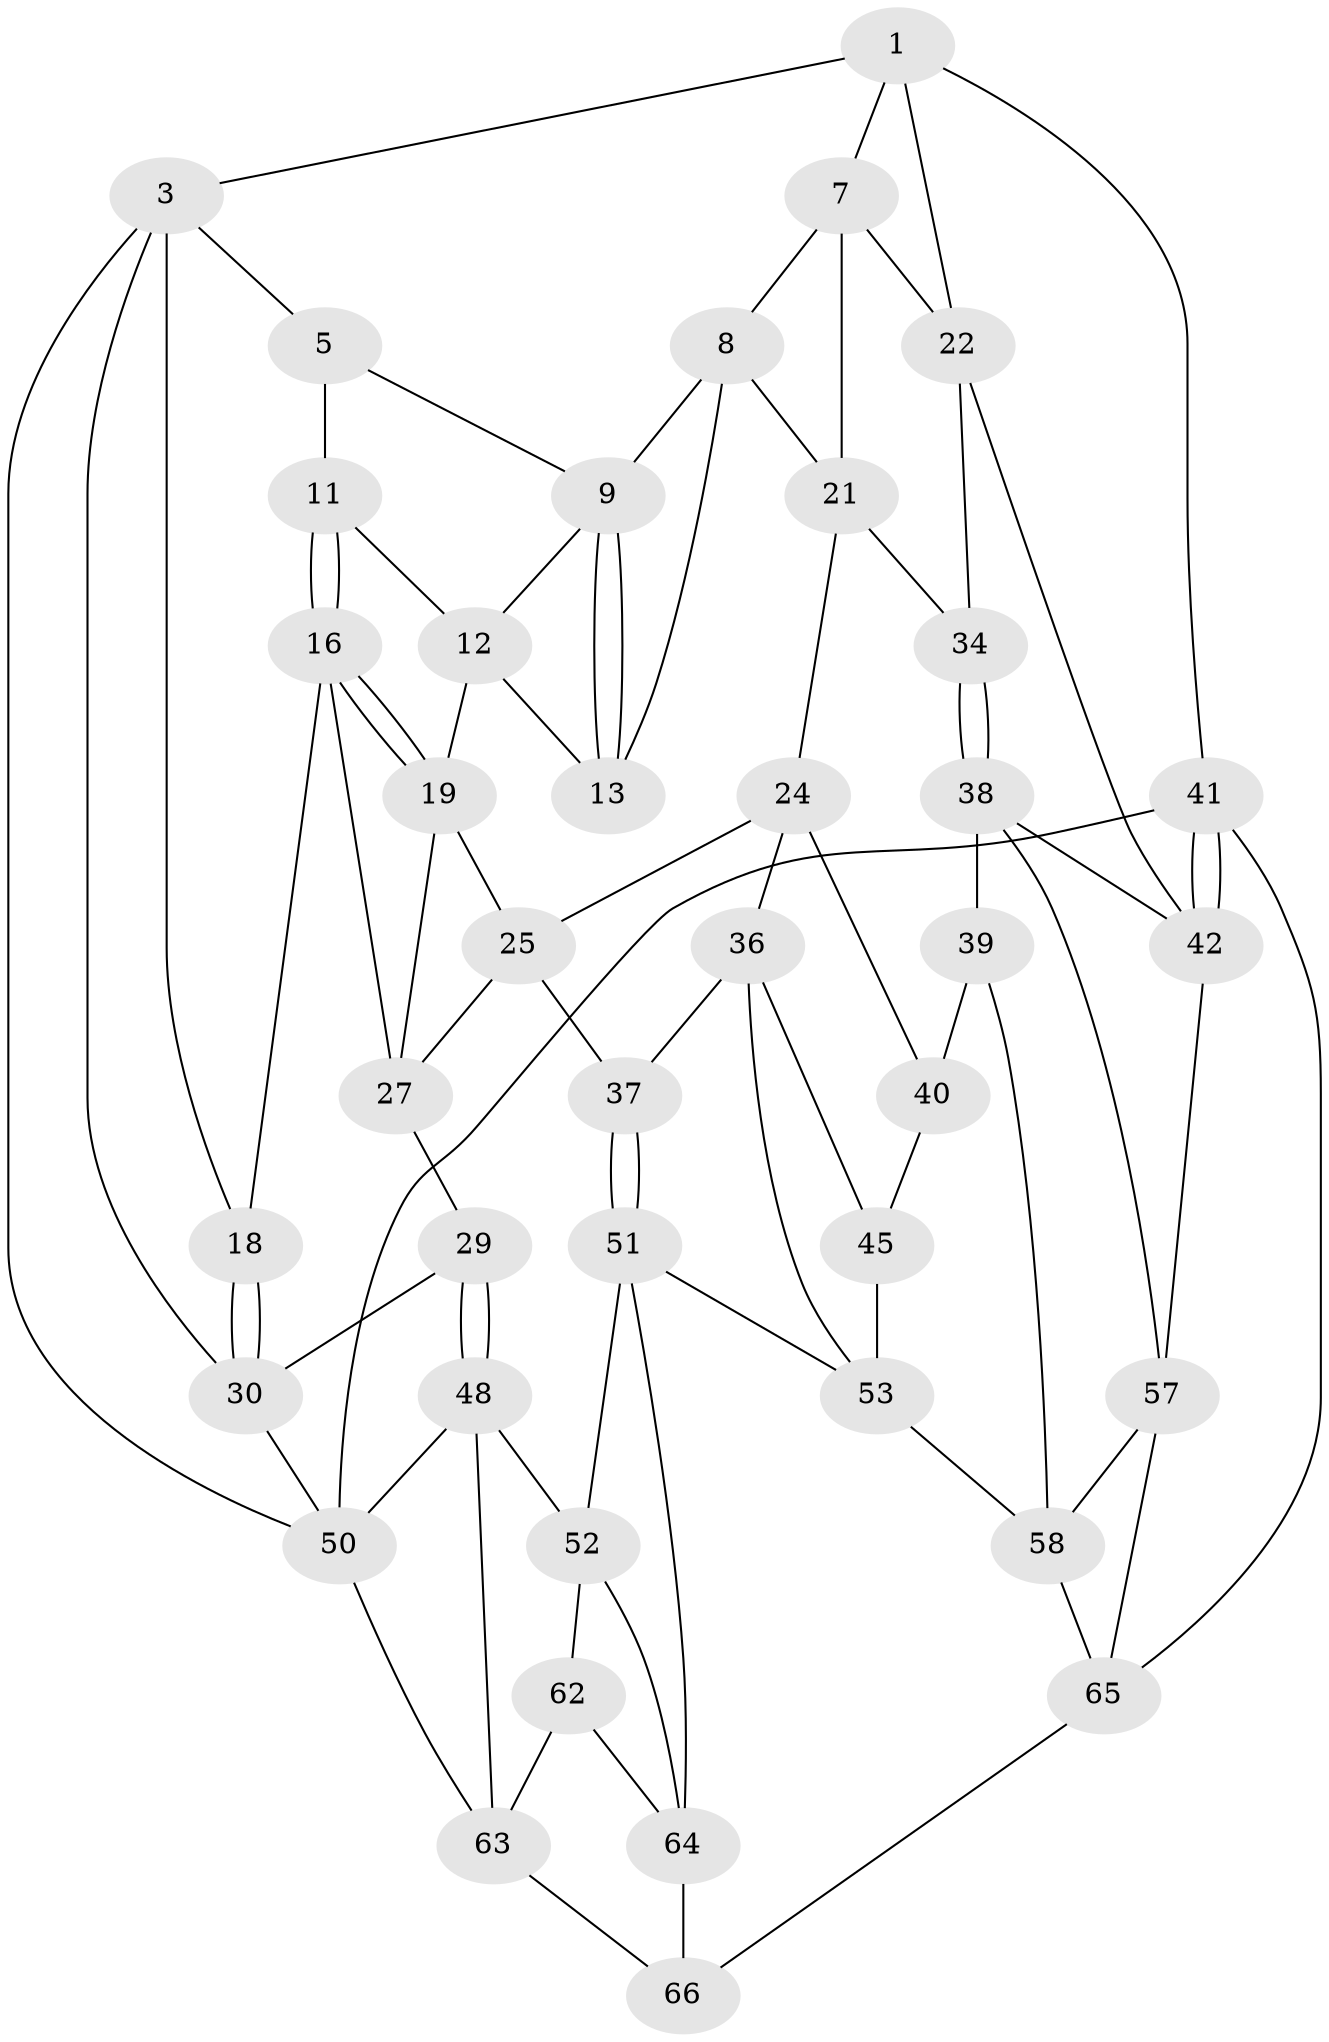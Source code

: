 // Generated by graph-tools (version 1.1) at 2025/52/02/27/25 19:52:38]
// undirected, 40 vertices, 83 edges
graph export_dot {
graph [start="1"]
  node [color=gray90,style=filled];
  1 [pos="+0.9324356798068493+0",super="+2"];
  3 [pos="+0+0",super="+4"];
  5 [pos="+0.29110570935876207+0",super="+6"];
  7 [pos="+0.8368435802180962+0.20410825239725106",super="+20"];
  8 [pos="+0.7475424353083454+0.16493818179517167",super="+15"];
  9 [pos="+0.7166262943781185+0.12900053499203953",super="+10"];
  11 [pos="+0.31764982123736263+0"];
  12 [pos="+0.48488813414208404+0.09446263796474723",super="+14"];
  13 [pos="+0.5707543359566545+0.29181283502055777"];
  16 [pos="+0.34956866463142505+0.2678908841909273",super="+17"];
  18 [pos="+0.1758419847263212+0.3902155753585645"];
  19 [pos="+0.5564385677934084+0.302987567756432",super="+26"];
  21 [pos="+0.7955932759868585+0.4076732185590894",super="+23"];
  22 [pos="+1+0.18426190266739326",super="+33"];
  24 [pos="+0.5895442943637156+0.4654494527677623",super="+35"];
  25 [pos="+0.5288489988759533+0.4082349500230889",super="+31"];
  27 [pos="+0.37534312525281005+0.3629839814171484",super="+28"];
  29 [pos="+0.21560710746951692+0.5381670306053687"];
  30 [pos="+0.1769151883893443+0.44561118052587306",super="+32"];
  34 [pos="+0.8325488756730653+0.5194844597507406"];
  36 [pos="+0.4910926650456405+0.6407086726420687",super="+46"];
  37 [pos="+0.3935622273951302+0.6092282393717707"];
  38 [pos="+0.8374114041677885+0.5995827171858784",super="+47"];
  39 [pos="+0.7793055775913467+0.6187605108949045",super="+56"];
  40 [pos="+0.6610566116229238+0.5941345970440535",super="+44"];
  41 [pos="+1+1"];
  42 [pos="+1+0.9003091410829465",super="+43"];
  45 [pos="+0.5253321141059862+0.6928752776287349"];
  48 [pos="+0.15000485065692+0.6207836868332753",super="+49"];
  50 [pos="+0+0.6942311068554721",super="+55"];
  51 [pos="+0.3548205337498589+0.7178846458584315",super="+54"];
  52 [pos="+0.31888659324565394+0.7380423373045931",super="+61"];
  53 [pos="+0.43015346909461594+0.8091774307742772",super="+59"];
  57 [pos="+0.7893231380072259+0.8733391227700601",super="+69"];
  58 [pos="+0.6538690665800996+0.8601976697210064",super="+60"];
  62 [pos="+0.2343469695284955+0.8006271255116963"];
  63 [pos="+0.17539398186076158+0.7733600499570052",super="+68"];
  64 [pos="+0.36078089803794505+0.8399524969828551",super="+67"];
  65 [pos="+0.473131424492844+1",super="+70"];
  66 [pos="+0.30541901555944173+1"];
  1 -- 7;
  1 -- 3;
  1 -- 22;
  1 -- 41;
  3 -- 18;
  3 -- 5;
  3 -- 50;
  3 -- 30;
  5 -- 11;
  5 -- 9;
  7 -- 8;
  7 -- 21;
  7 -- 22;
  8 -- 9;
  8 -- 21;
  8 -- 13;
  9 -- 13;
  9 -- 13;
  9 -- 12;
  11 -- 12;
  11 -- 16;
  11 -- 16;
  12 -- 19;
  12 -- 13;
  16 -- 19;
  16 -- 19;
  16 -- 18;
  16 -- 27;
  18 -- 30;
  18 -- 30;
  19 -- 27;
  19 -- 25;
  21 -- 24;
  21 -- 34;
  22 -- 34;
  22 -- 42;
  24 -- 25;
  24 -- 40;
  24 -- 36;
  25 -- 27;
  25 -- 37;
  27 -- 29;
  29 -- 30;
  29 -- 48;
  29 -- 48;
  30 -- 50;
  34 -- 38;
  34 -- 38;
  36 -- 37;
  36 -- 53;
  36 -- 45;
  37 -- 51;
  37 -- 51;
  38 -- 39;
  38 -- 57;
  38 -- 42;
  39 -- 40 [weight=2];
  39 -- 58;
  40 -- 45;
  41 -- 42;
  41 -- 42;
  41 -- 65;
  41 -- 50;
  42 -- 57;
  45 -- 53;
  48 -- 52;
  48 -- 50;
  48 -- 63;
  50 -- 63;
  51 -- 52;
  51 -- 64;
  51 -- 53;
  52 -- 64;
  52 -- 62;
  53 -- 58;
  57 -- 58;
  57 -- 65;
  58 -- 65;
  62 -- 63;
  62 -- 64;
  63 -- 66;
  64 -- 66;
  65 -- 66;
}
